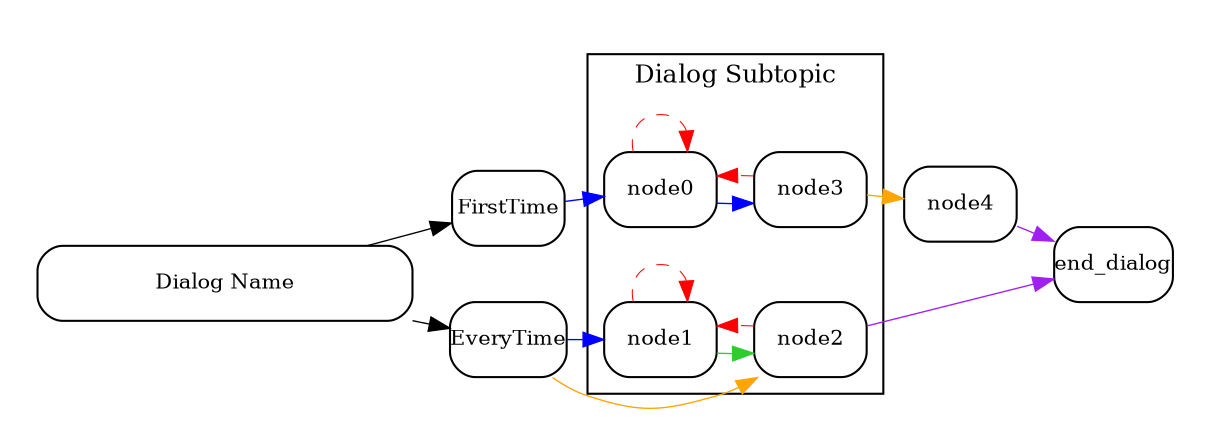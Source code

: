 //
//	Copyright (c) 2015 Scott Furry
//	This file is part of Freedroid and subproject FDDNM
//
//	This file is used as the basis for the image file
//	example.png in the wiki. Graphviz must be installed.
//	It is converted using the command-line tool
//	$> dot -Tpng -oexample.png example.dot
//
digraph interpretation {
	//GRAPH DEFINITIONS
	rankdir="LR";
//	rankdir="TB";
	pad="0.25";
	nodesep="0.25";
	ranksep="0.25";
	packMode="graph";
	ordering="in";
	remincross=true;
	fontsize=12;

	node[style=rounded shape=box margin="0" pad="0" fontsize=10];
	a1 [label="Dialog Name" width=2.5];
	a1FirstTime[label="FirstTime"];
	a1EveryTime[label="EveryTime"];
	a1node0[label="node0"];
	a1node1[label="node1"];
	a1node2[label="node2"];
	a1node3[label="node3"];
	a1node4[label="node4"];
	a1end_dialog[label="end_dialog"];

	edge[style=solid penwidth=0.65 minlen="1.75"];
	a1 -> a1FirstTime [];
	a1FirstTime -> a1node0 [color="blue"];
	a1node4 -> a1end_dialog [color="purple"];
	a1 -> a1EveryTime [];
	a1EveryTime -> a1node1 [color="blue"];
	a1EveryTime -> a1node2 [color="orange"];
	a1node0 -> a1node3 [color="blue"];
	a1node1 -> a1node2 [color="#2fcc2f"];
	a1node2 -> a1end_dialog [color="purple"];
	a1node3 -> a1node4 [color="orange"];
	a1node0 -> a1node0 [style=dashed penwidth=0.50 color="red"];
	a1node1 -> a1node1 [style=dashed penwidth=0.50 color="red"];
	a1node2 -> a1node1 [style=dashed penwidth=0.50 color="red"];
	a1node3 -> a1node0 [style=dashed penwidth=0.50 color="red"];
	{ rank=same; a1FirstTime; a1EveryTime; }
	subgraph cluster_subtopic {
		label ="Dialog Subtopic";
		a1node0
		a1node1
		a1node2
		a1node3
	}

}

